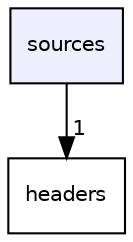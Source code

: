 digraph "sources" {
  compound=true
  node [ fontsize="10", fontname="Helvetica"];
  edge [ labelfontsize="10", labelfontname="Helvetica"];
  dir_08d237fc27d4ecd563f71c5d52f2fecc [shape=box, label="sources", style="filled", fillcolor="#eeeeff", pencolor="black", URL="dir_08d237fc27d4ecd563f71c5d52f2fecc.html"];
  dir_7f57b1e41c5acd0e859ae5f3a2b075a9 [shape=box label="headers" URL="dir_7f57b1e41c5acd0e859ae5f3a2b075a9.html"];
  dir_08d237fc27d4ecd563f71c5d52f2fecc->dir_7f57b1e41c5acd0e859ae5f3a2b075a9 [headlabel="1", labeldistance=1.5 headhref="dir_000002_000000.html"];
}

